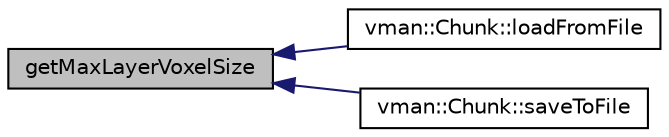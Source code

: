 digraph "getMaxLayerVoxelSize"
{
  bgcolor="transparent";
  edge [fontname="Helvetica",fontsize="10",labelfontname="Helvetica",labelfontsize="10"];
  node [fontname="Helvetica",fontsize="10",shape=record];
  rankdir="LR";
  Node1 [label="getMaxLayerVoxelSize",height=0.2,width=0.4,color="black", fillcolor="grey75", style="filled" fontcolor="black"];
  Node1 -> Node2 [dir="back",color="midnightblue",fontsize="10",style="solid",fontname="Helvetica"];
  Node2 [label="vman::Chunk::loadFromFile",height=0.2,width=0.4,color="black",URL="$classvman_1_1_chunk.html#aedbf1cf4e63c5836f1f855d0c7322556",tooltip="Clears chunk on failure!"];
  Node1 -> Node3 [dir="back",color="midnightblue",fontsize="10",style="solid",fontname="Helvetica"];
  Node3 [label="vman::Chunk::saveToFile",height=0.2,width=0.4,color="black",URL="$classvman_1_1_chunk.html#adc6095604b2a6eb183c9b78dd686c4a4",tooltip="Will unset m_Modified on success."];
}
